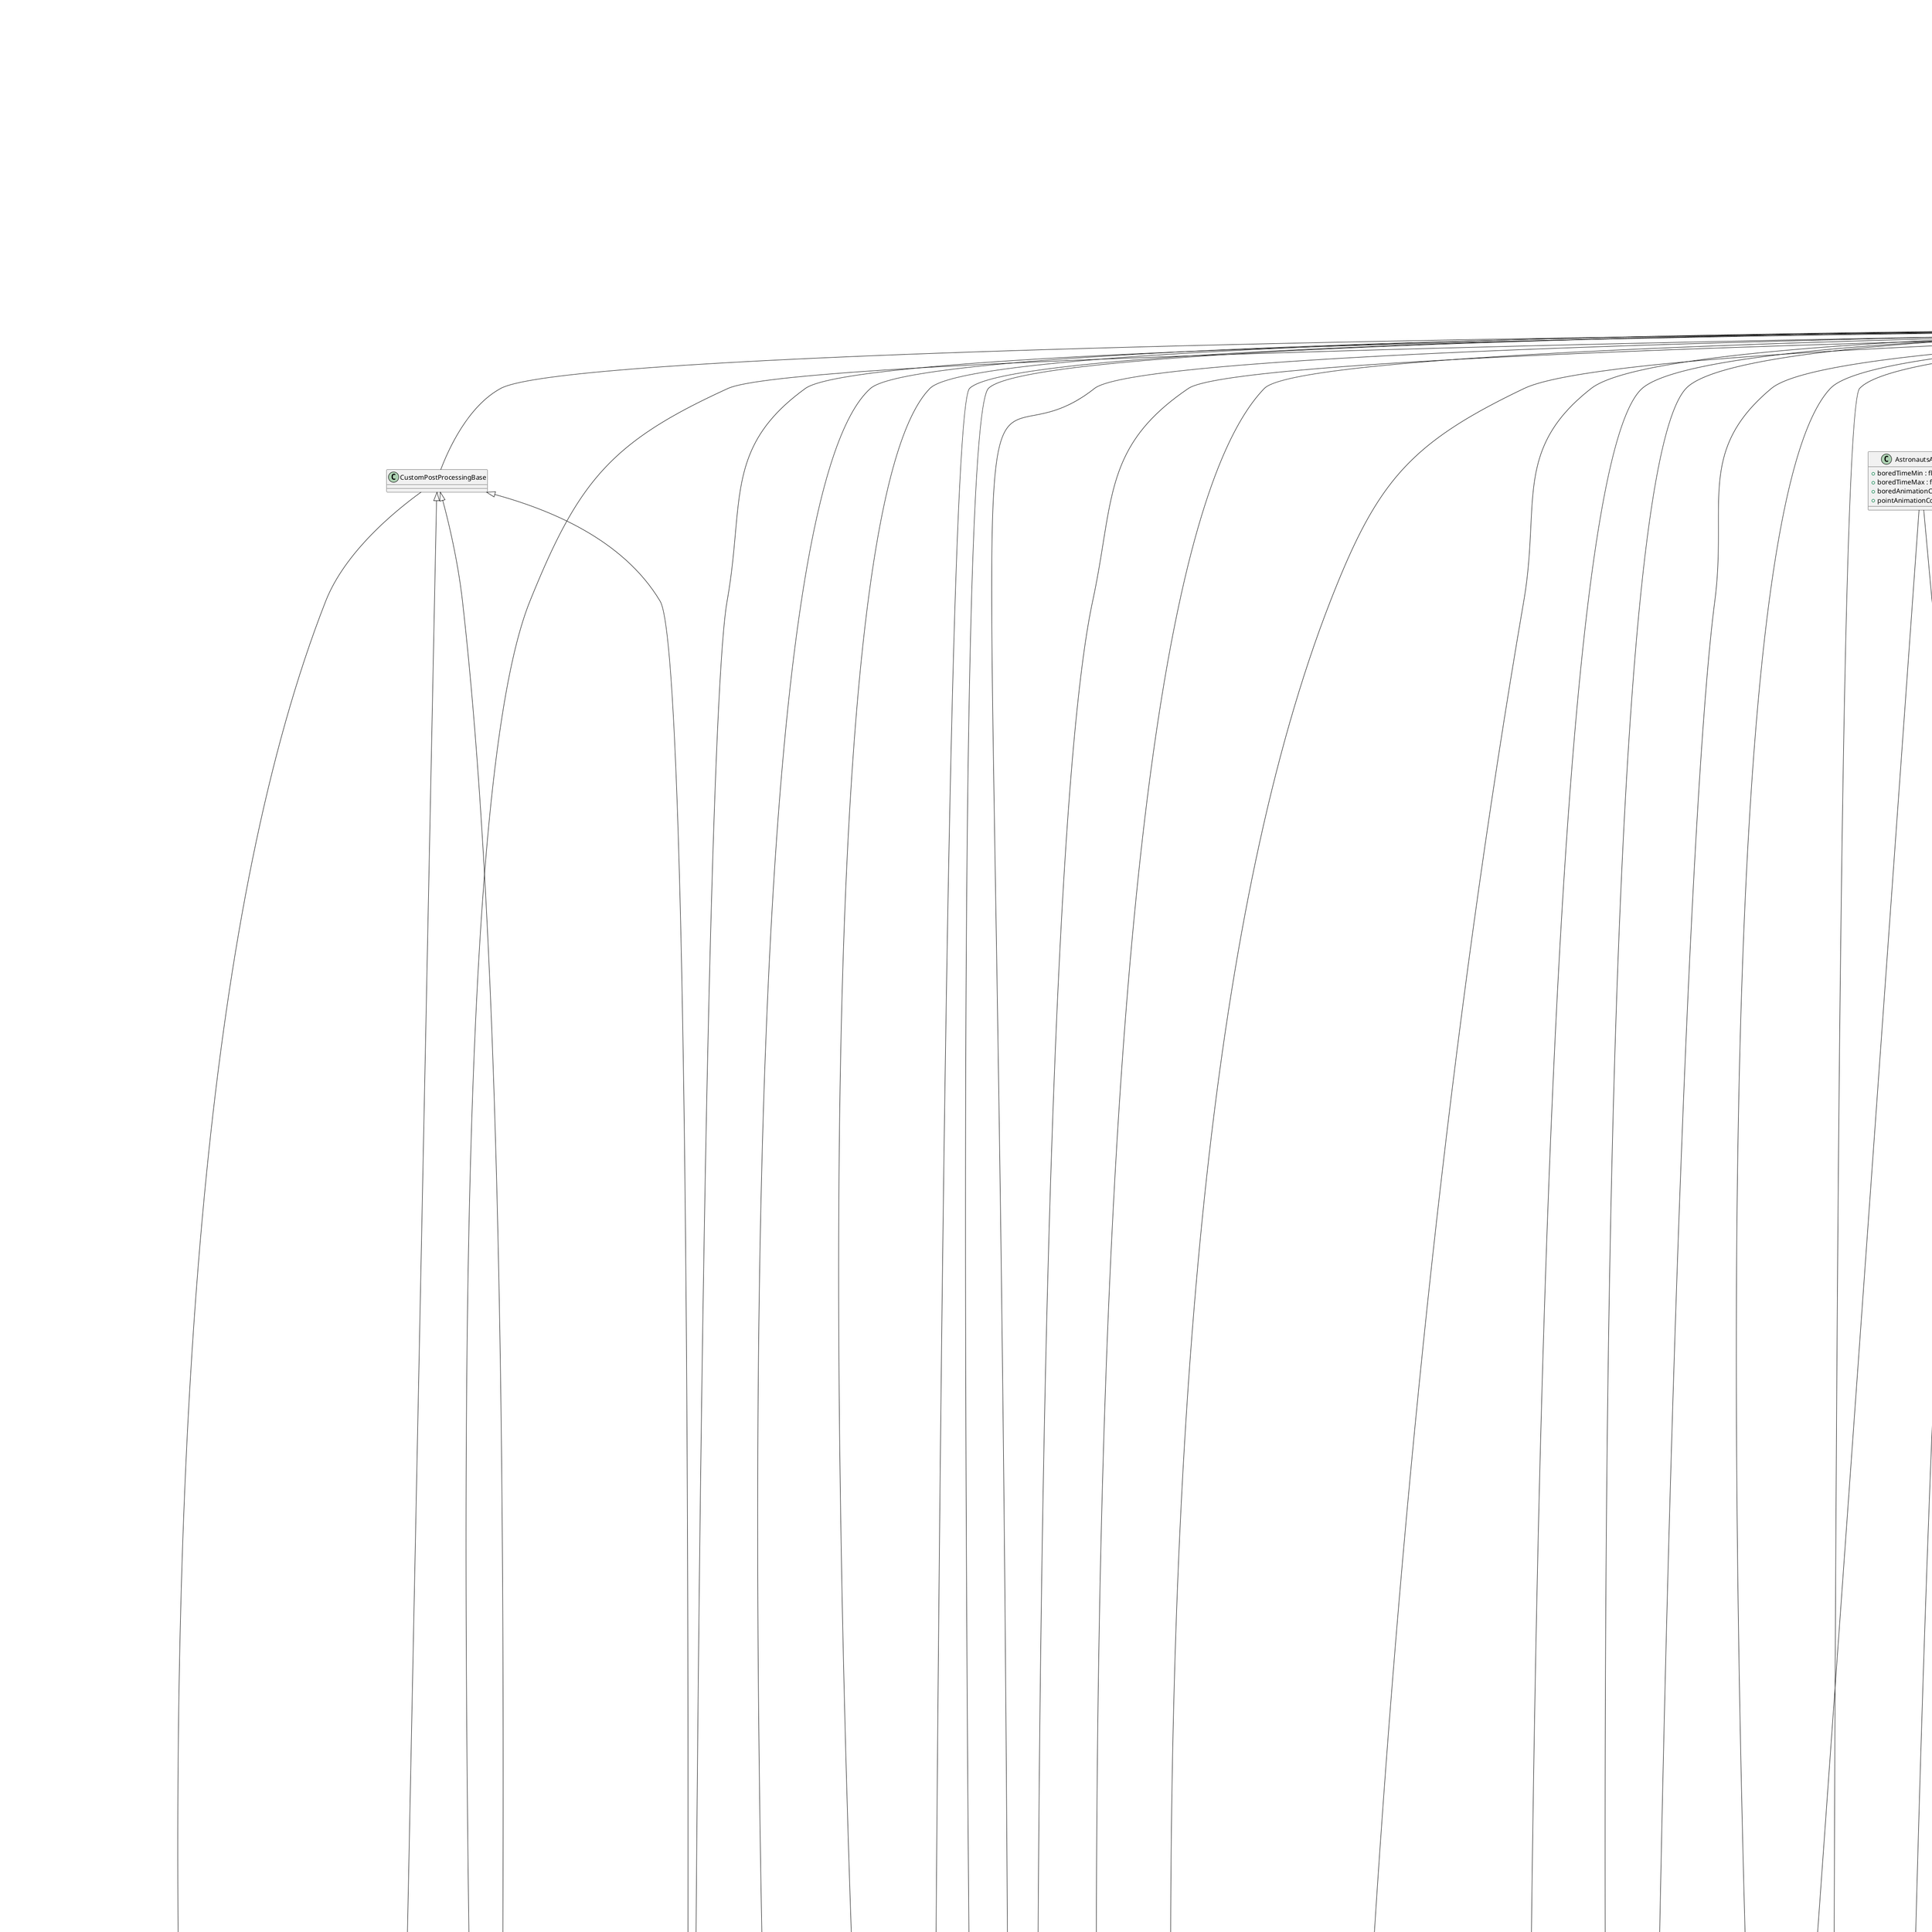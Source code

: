 @startuml
class BloomEffect {
    + intensity : float = 1
    + iterations : int = 4
    + threshold : float = 1
    + softThreshold : float = 0.5f
    + debug : bool
}
MonoBehaviour <|-- BloomEffect
BloomEffect --> "bloomShader" Shader
class DeferredFogEffect {
}
MonoBehaviour <|-- DeferredFogEffect
DeferredFogEffect --> "deferredFog" Shader
class DepthOfFieldEffect {
    + focusDistance : float = 10f
    + focusRange : float = 3f
    + bokehRadius : float = 4f
}
MonoBehaviour <|-- DepthOfFieldEffect
DepthOfFieldEffect --> "dofShader" Shader
class EmissiveOscillator {
}
MonoBehaviour <|-- EmissiveOscillator
class GPUInstancingTest {
    + instances : int = 5000
    + radius : float = 50f
}
MonoBehaviour <|-- GPUInstancingTest
GPUInstancingTest --> "prefab" Transform
class TangentSpaceVisualizer {
    + offset : float = 0.01f
    + scale : float = 0.1f
}
MonoBehaviour <|-- TangentSpaceVisualizer
enum AnimationType {
    Bored,
    Point,
}
class AstronautsAnimation {
    + boredTimeMin : float = 3
    + boredTimeMax : float = 6
    + boredAnimationCount : int = 5
    + pointAnimationCount : int = 3
}
MonoBehaviour <|-- AstronautsAnimation
AstronautsAnimation --> "astronautsAnimator" Animator
AstronautsAnimation --> "selectorUI" SelectorUI
class CameraController {
    + correctiveSpeed : float
    + mainSpeed : float
    + scaleSize : float
    + scaleMin : float = 20
    + scaleMax : float = 300
    + orthoZoomSpeed : float
    + focusOffset : float = 0.33f
    + IsFollowing : bool <<get>> <<set>> = false
    + GetMainCamera() : Camera
    + CameraDrag() : void
    + CameraRotator() : void
    + FocusOn(target:Transform) : void
    + ExitFocus() : void
    + Follow() : void
}
MonoBehaviour <|-- CameraController
CameraController --> "virtualCamera" CinemachineVirtualCamera
class CameraLayerMixer {
    + enableLayer0 : bool
    + enableLayer1 : bool
    + GetRenderResult() : RenderTexture
}
CustomPostProcessingBase <|-- CameraLayerMixer
CameraLayerMixer --> "cameraMixer" CameraMixer
CameraLayerMixer --> "layerCamera" LayerCamera
CameraLayerMixer --> "mixShader" Shader
CameraLayerMixer --> "_mixMaterial" Material
CameraLayerMixer --> "_renderResultRT" RenderTexture
CameraLayerMixer --> "MixMaterial" Material
class LayerCamera {
    + GetRenderResult() : RenderTexture
}
MonoBehaviour <|-- LayerCamera
IRenderTexOuter <|-- LayerCamera
LayerCamera --> "_renderResultRT" RenderTexture
class CameraMixer {
    + GetRenderResult() : RenderTexture
}
CustomPostProcessingBase <|-- CameraMixer
CameraMixer --> "renderTexOuter" OutlineCatcher
CameraMixer --> "renderTexture" RenderTexture
CameraMixer --> "mixShader" Shader
CameraMixer o-> "edgeColor" Color
CameraMixer --> "_mixMaterial" Material
CameraMixer --> "_renderResultRT" RenderTexture
CameraMixer --> "MixMaterial" Material
interface IRenderTexOuter {
    GetRenderResult() : RenderTexture
}
class CustomPostProcessingBase {
}
MonoBehaviour <|-- CustomPostProcessingBase
CustomPostProcessingBase --> "mainCamera" Camera
enum KernelSize {
    Small,
    Medium,
    Large,
    VeryLarge,
}
class KernelSizeParameter <<sealed>> {
}
class Dof <<sealed>> {
    + <<override>> IsEnabledAndSupported(context:PostProcessRenderContext) : bool
}
class DofRenderer <<sealed>> {
    + DofRenderer()
    + <<override>> GetCameraFlags() : DepthTextureMode
    + <<override>> Render(context:PostProcessRenderContext) : void
    + <<override>> Release() : void
}
class "ParameterOverride`1"<T> {
}
class "PostProcessEffectRenderer`1"<T> {
}
enum Pass {
    CoCCalculation,
    CoCTemporalFilter,
    DownsampleAndPrefilter,
    BokehSmallKernel,
    BokehMediumKernel,
    BokehLargeKernel,
    BokehVeryLargeKernel,
    PostFilter,
    Combine,
    DebugOverlay,
}
"ParameterOverride`1" "<KernelSize>" <|-- KernelSizeParameter
PostProcessEffectSettings <|-- Dof
Dof o-> "focusDistance" FloatParameter
Dof o-> "aperture" FloatParameter
Dof o-> "focalLength" FloatParameter
Dof o-> "kernelSize" KernelSizeParameter
"PostProcessEffectRenderer`1" "<Dof>" <|-- DofRenderer
DofRenderer +-- Pass
class OutlineCatcher {
    + edgeOnly : float = 1f
    + edgeSize : float = 0.5f
    + GetRenderResult() : RenderTexture
    + AddTarget(target:GameObject) : void
    + RemoveTarget(target:GameObject) : void
    + SetOutline() : void
}
CustomPostProcessingBase <|-- OutlineCatcher
IRenderTexOuter <|-- OutlineCatcher
OutlineCatcher --> "outlineCamera" Camera
OutlineCatcher --> "outlineShader" Shader
OutlineCatcher o-> "edgeColor" Color
OutlineCatcher o-> "backgroundColor" Color
OutlineCatcher --> "OutlineMaterial" Material
class AstralBodyAddUI {
    + isQuizEditMode : bool
    + WaitForLoad() : IEnumerator
    + Switch2Placement() : void
    + Switch2Normal() : void
}
class "List`1"<T> {
}
MonoBehaviour <|-- AstralBodyAddUI
AstralBodyAddUI --> "astralBodyPlacementUI" AstralBodyPlacementUI
AstralBodyAddUI --> "placePrefab" AstralBody
AstralBodyAddUI --> "orbits" GravityTracing
AstralBodyAddUI --> "setActiveList<GameObject>" "List`1"
AstralBodyAddUI --> "OrbitCore" Transform
class AstralBodyEditorUI {
    + isEnableEdit : bool = true
    + isEnableEditorPanel : bool = true
    + <<virtual>> OnAstralBodySet() : void
    + EditVelocity() : void
    + OpenConicSectionPanel() : void
    + CloseConicSectionPanel() : void
    + <<virtual>> SetVelocityInCircle() : void
    + ClosePanel() : void
    + MainToStyleSheet() : void
    + StyleSheetToMain() : void
}
class "List`1"<T> {
}
MonoBehaviour <|-- AstralBodyEditorUI
AstralBodyEditorUI --> "gravityTracing" GravityTracing
AstralBodyEditorUI --> "positionEditorUI" PositionEditorUI
AstralBodyEditorUI --> "velocityEditorUI" VelocityEditorUI
AstralBodyEditorUI --> "normalPanel" GameObject
AstralBodyEditorUI --> "forceUI" VectorUI
AstralBodyEditorUI --> "velocityUI" VectorUI
AstralBodyEditorUI --> "lengthUIList<LengthUI>" "List`1"
AstralBodyEditorUI --> "orbitPanelUI" OrbitPanelUI
AstralBodyEditorUI --> "editorPanel" GameObject
AstralBodyEditorUI --> "varLineUis<VarLineUI>" "List`1"
AstralBodyEditorUI --> "mainPanel" GameObject
AstralBodyEditorUI --> "styleSheetPanel" StarStyleSettingUI
AstralBodyEditorUI --> "astralBody" AstralBody
class AstralBodyPlacementUI {
    + SetPlacing() : void
}
MonoBehaviour <|-- AstralBodyPlacementUI
AstralBodyPlacementUI --> "root" AstralBodyAddUI
AstralBodyPlacementUI --> "Target" Vector3
class GlobalTimerUI {
}
MonoBehaviour <|-- GlobalTimerUI
GlobalTimerUI --> "timerText" Text
class LabModeUI {
    + ToLab() : void
    + ToMoon(difficulty:int) : void
    + ToMain() : void
    + ShowDifficultyPanel() : void
    + CloseDifficultyPanel() : void
}
MonoBehaviour <|-- LabModeUI
LabModeUI --> "difficultyPanel" GameObject
class LengthUI {
    + ShowLength() : void
}
MonoBehaviour <|-- LengthUI
LengthUI --> "lengthSpline" SplineComputer
LengthUI --> "lengthCalculator" LengthCalculator
LengthUI --> "lengthText" Text
LengthUI --> "astralBody" AstralBody
LengthUI --> "targetAstralBody" AstralBody
class MainUI {
    + LoadLabScene() : void
    + LoadTestMode() : void
    + Quit() : void
    + OpenSettingPanel() : void
}
MonoBehaviour <|-- MainUI
MainUI --> "settingPanel" GameObject
class MeshEditor {
    + ChangeMesh() : void
}
MonoBehaviour <|-- MeshEditor
MeshEditor --> "inputField" InputField
MeshEditor --> "astralBodyEditorUI" AstralBodyEditorUI
class MultiTutorialManagerUI {
}
class "List`1"<T> {
}
TutorialManagerUI <|-- MultiTutorialManagerUI
MultiTutorialManagerUI o-> "difficulties<Difficulty>" "List`1"
class OrbitGraphUI {
    + conHeight : float
    + Init() : void
}
class GraphOrbit {
    + <<readonly>> a : float
    + <<readonly>> b : float
    + <<readonly>> c : float
    + <<readonly>> e : float
    + GraphOrbit(conicSection:ConicSection, height:float)
    + GetR(ag:float) : float
    + GetPolarPos(ag:float) : Vector2
}
MonoBehaviour <|-- OrbitGraphUI
OrbitGraphUI --> "astralBody" AstralBody
OrbitGraphUI --> "angularVelocity" Text
OrbitGraphUI --> "distance" Text
OrbitGraphUI --> "area" Text
OrbitGraphUI --> "ellipseImage" Image
OrbitGraphUI --> "oriImage" Image
OrbitGraphUI --> "targetImage" Image
OrbitGraphUI --> "leftFociImage" Image
OrbitGraphUI --> "rightFociImage" Image
OrbitGraphUI --> "fillMask" RectTransform
OrbitGraphUI --> "fillImage" Image
OrbitGraphUI --> "orbit" ConicSection
OrbitGraphUI --> "angularMomentum" Vector3
OrbitGraphUI +-- GraphOrbit
class OrbitPanelUI {
    + isConicSection : bool
    + Init() : void
}
MonoBehaviour <|-- OrbitPanelUI
OrbitPanelUI --> "contentPanel" GameObject
OrbitPanelUI --> "nullPanel" GameObject
OrbitPanelUI --> "_astralBody" AstralBody
OrbitPanelUI --> "majorAxis" Text
OrbitPanelUI --> "minorAxis" Text
OrbitPanelUI --> "geoCenter" Text
OrbitPanelUI --> "eccentricity" Text
OrbitPanelUI --> "focalLength" Text
OrbitPanelUI --> "period" Text
OrbitPanelUI --> "angle" Text
OrbitPanelUI --> "k" Text
OrbitPanelUI --> "orbitGraphUI" OrbitGraphUI
OrbitPanelUI --> "orbit" ConicSection
OrbitPanelUI --> "astralBody" AstralBody
class PhysicSceneUI {
    + BackToMain() : void
}
MonoBehaviour <|-- PhysicSceneUI
class PositionEditorUI {
    + moveSpeed : float
    + isQuizEditor : bool
    + OnBeginDrag() : void
    + MoveAxis(isXAxis:bool) : void
    + MoveCenter() : void
    + OnEndDrag() : void
}
MonoBehaviour <|-- PositionEditorUI
PositionEditorUI --> "xAxis" Button
PositionEditorUI --> "zAxis" Button
PositionEditorUI --> "editingTarget" AstralBody
class SatelliteControllerUI {
    + ChangeSpeed() : void
    + Pause() : void
    + Continue() : void
}
MonoBehaviour <|-- SatelliteControllerUI
SatelliteControllerUI --> "satelliteController" SatelliteController
SatelliteControllerUI --> "slider" Slider
SatelliteControllerUI --> "speedText" Text
SatelliteControllerUI --> "orbit" GravityTracing
class SelectorUI {
    + _isLocked : bool
    + isLocked : bool <<get>> <<set>>
    + Update() : void
    + FocusOn() : void
    + CancelFocus() : void
}
MonoBehaviour <|-- SelectorUI
SelectorUI --> "outlineCatcher" OutlineCatcher
SelectorUI --> "astralBodyEditorUI" AstralBodyEditorUI
SelectorUI --> "selectedGameObject" GameObject
class SettingUI {
    + ChangeAudioVolume() : void
    + ClosePanel() : void
}
MonoBehaviour <|-- SettingUI
SettingUI --> "audioSlider" Slider
SettingUI --> "bgmSource" AudioSource
class StarStyleSettingUI {
    + ChangeStyle(index:int) : void
}
MonoBehaviour <|-- StarStyleSettingUI
StarStyleSettingUI --> "astralBody" AstralBody
class TestModeUI {
    + Back() : void
    + ToEditMode() : void
}
MonoBehaviour <|-- TestModeUI
class TutorialClipUI {
    + content : string
}
MonoBehaviour <|-- TutorialClipUI
TutorialClipUI --> "text" Text
class TutorialManagerUI {
    + Update() : void
}
class "List`1"<T> {
}
MonoBehaviour <|-- TutorialManagerUI
TutorialManagerUI o-> "tutorialUiList<TutorialUI>" "List`1"
class TutorialUI {
    + tutorialName : string
    + curStep : int <<get>> <<set>>
    + StartTutorial() : void
    + GetTutorialCLipsList() : void
    + GenerateTutorialName() : void
    + NextStep() : void
    + FormerStep() : void
    + Quit() : void
}
class "List`1"<T> {
}
MonoBehaviour <|-- TutorialUI
TutorialUI --> "awakePanel" GameObject
TutorialUI --> "tutorialClips<GameObject>" "List`1"
TutorialUI --> "tutorialManagerUI" TutorialManagerUI
class UIManager {
}
MonoBehaviour <|-- UIManager
enum vectorType {
    Force,
    Velocity,
}
class VectorUI {
    + header : string
    + unit : string
    + showSize : float = .5f
    + Init() : void
}
MonoBehaviour <|-- VectorUI
VectorUI --> "vectorArrow" LineRenderer
VectorUI --> "astralBody" AstralBody
VectorUI --> "vectorText" Text
VectorUI --> "thisType" vectorType
class VelocityEditorUI {
    + showSize : float = .1f
    + OnDisable() : void
}
MonoBehaviour <|-- VelocityEditorUI
VelocityEditorUI --> "velocityLine" LineRenderer
VelocityEditorUI --> "editingTarget" AstralBody
VelocityEditorUI --> "speedUI" Text
VelocityEditorUI --> "velocityUI" VectorUI
class MyLightingShaderGUI {
    + <<override>> OnGUI(editor:MaterialEditor, properties:MaterialProperty[]) : void
}
enum SmoothnessSource {
    Uniform,
    Albedo,
    Metallic,
}
enum RenderingMode {
    Opaque,
    Cutout,
    Fade,
    Transparent,
}
enum TessellationMode {
    Uniform,
    Edge,
}
class RenderingSettings <<struct>> {
    + renderType : string
    + zWrite : bool
}
ShaderGUI <|-- MyLightingShaderGUI
MyLightingShaderGUI +-- SmoothnessSource
MyLightingShaderGUI +-- RenderingMode
MyLightingShaderGUI +-- TessellationMode
MyLightingShaderGUI +-- RenderingSettings
RenderingSettings --> "queue" RenderQueue
RenderingSettings --> "srcBlend" BlendMode
RenderingSettings --> "dstBlend" BlendMode
enum PropertyUnit {
    M,
    Kg,
    S,
}
class GameManager {
    + isQuizEditMode : bool
    + globalDistanceScaler : int
    + globalMassScaler : int <<get>>
    + GetMainCameraController() : CameraController
    + GetMeshAndMaterialsFromList(index:int, materials:List<Material>) : Mesh
    + SetAudioVolume() : void
    + CalculateMassScales() : void
    + CalculateMassScales(realMass:double) : void
    + CalculateDistanceScale() : void
    + GetK(propertyUnit:PropertyUnit, mass:double) : int
    + GetK(propertyUnit:PropertyUnit) : int
}
class "List`1"<T> {
}
MonoBehaviour <|-- GameManager
GameManager --> "quizBase" QuizBase
GameManager --> "mainCamera" Camera
GameManager --> "globalTimer" GlobalTimer
GameManager --> "meshList<GameObject>" "List`1"
GameManager --> "orbit" GravityTracing
GameManager --> "satelliteChallengeManger" SatelliteChallengeManger
GameManager --> "bgmSource" AudioSource
GameManager --> "GetGameManager" GameManager
class GlobalTimer {
    + countDownTime : float
    + isPausing : bool <<get>> <<set>> = false
    + isCountDownEnd : bool <<get>> <<set>>
    + isCountingDown : bool <<get>> <<set>>
    + timer : float <<get>> <<set>>
    + Reset() : void
    + StartCounting() : void
}
MonoBehaviour <|-- GlobalTimer
GlobalTimer o-> "startCountDownEvent" UnityEvent
GlobalTimer o-> "countingDownEvent" UnityEvent
GlobalTimer o-> "countingDownEndEvent" UnityEvent
enum Difficulty {
    Easy,
    Normal,
    Difficult,
    Real,
}
class GlobalTransfer {
    + quizName : string
    + audioVolume : float <<get>> <<set>>
}
MonoBehaviour <|-- GlobalTransfer
GlobalTransfer --> "difficulty" Difficulty
GlobalTransfer --> "getGlobalTransfer" GlobalTransfer
class Init {
}
MonoBehaviour <|-- Init
class CustomMatrix <<static>> {
    + {static} SolveZeroEquations(matrixA:Matrix<float>) : Vector<float>
}
class ConicSection {
    + a : float
    + angle : float
    + b : float
    + c : float
    + d : float
    + e : float
    + eccentricity : float
    + f : float
    + focalLength : float
    + isEllipse : bool
    + semiMajorAxis : float
    + semiMinorAxis : float
    + ConicSection(a:float, b:float, c:float, d:float, e:float, f:float)
    + ConicSection(a:float, b:float, c:float, theta:float, geoCenter:Vector2)
    + GetY(x:float) : float[]
    + GetX(y:float) : float[]
    + GetPolarPos(ag:float) : Vector2
    + GetT(m:float) : float
    + <<override>> ToString() : string
}
class CustomSolver <<static>> {
    + {static} SolveConicSection(point0:Vector2, point1:Vector2, point2:Vector2, point3:Vector2, point4:Vector2, point5:Vector2) : ConicSection
    + {static} FitConicSection(points:List<Vector2>) : ConicSection
    + {static} GetCircleOrbitVelocity(targetPos:Vector3, centerPos:Vector3, centerMass:float) : Vector3
    + {static} CalculateOrbit(targetPos:Vector2, oriPos:Vector2, targetVelocity:Vector2, targetMass:float, oriMass:float) : ConicSection
}
class MathPlus <<static>> {
    + {static} GetExponent(d:float) : int
    + {static} GetExponent(d:double) : int
    + {static} GetMantissa(d:float) : float
    + {static} GetMantissa(d:double) : float
}
ConicSection --> "geoCenter" Vector2
class QuizAstralBody {
    + isMassPublic : bool
    + isVelocityPublic : bool
    + isAngularVelocityPublic : bool
    + isGravityPublic : bool
    + isSizePublic : bool
    + globalAngularVelocity : float
    + _period : float
    + isPeriodPublic : bool
    + _radius : float
    + isRadiusPublic : bool
    + _anglePerT : float
    + isAnglePerTPublic : bool
    + _distancePerT : float
    + isDistancePerTPublic : bool
    + _t : float
    + isTPublic : bool
    + period : float <<get>> <<set>>
    + radius : float <<get>> <<set>>
    + anglePerT : float <<get>> <<set>>
    + distancePerT : float <<get>> <<set>>
    + t : float <<get>> <<set>>
    + oriRadius : float <<get>> <<set>>
    + UpdateQuizAstralBody() : void
    + UpdateHighCost() : void
    + UpdateLowCost() : void
    + UpdateQuizAstralBodyPer() : void
    + GetQuizConditionString() : string
    + CheckPublicity() : bool
}
AstralBody <|-- QuizAstralBody
class QuizBase {
    + isLoadByPrefab : bool
    + loadTarget : string
    + answer : float
    + isLoadDone : bool <<get>>
    + <<virtual>> Start() : void
    + LoadQuiz(fileName:string) : void
}
MonoBehaviour <|-- QuizBase
QuizBase --> "astralBodyPrefab" QuizAstralBody
QuizBase --> "quizRoot" Transform
QuizBase --> "orbitBase" GravityTracing
QuizBase --> "quizType" QuizType
QuizBase o-> "loadDoneEvent" UnityEvent
QuizBase --> "target" QuizAstralBody
class AstralBodyDict {
    + AstralBodyDict(transform:Transform, astralBody:QuizAstralBody, isTarget:bool)
    + isTarget : bool <<get>> <<set>>
}
class AstralBodyStructDict <<struct>> {
    + mass : double
    + isMassPublic : bool
    + density : double
    + originalSize : float
    + affectRadius : float
    + isVelocityPublic : bool
    + isAngularVelocityPublic : bool
    + period : float
    + isPeriodPublic : bool
    + radius : float
    + isRadiusPublic : bool
    + meshNum : int
    + isGravityPublic : bool
    + isSizePublic : bool
    + t : float
    + isTPublic : bool
    + enableAffect : bool
    + enableTracing : bool
    + isTarget : bool
    + isCore : bool
    + AstralBodyStructDict(transform:Transform, astralBody:AstralBody, isTarget:bool, isCore:bool)
}
enum QuizType {
    Mass,
    Density,
    Gravity,
    Radius,
}
class QuizData {
    + quizName : string
}
class QuizSaverException {
    + QuizSaverException()
    + QuizSaverException(message:string)
    + QuizSaverException(message:string, inner:Exception)
}
class "List`1"<T> {
}
AstralBodyDict --> "transform" Transform
AstralBodyDict --> "astralBody" QuizAstralBody
AstralBodyStructDict --> "position" Vector3
AstralBodyStructDict --> "oriVelocity" Vector3
QuizData --> "astralBodies<AstralBodyDict>" "List`1"
Exception <|-- QuizSaverException
class QuizEditor {
    + SaveQuiz(quizName:string) : void
    + AddAstralBody(astralBody:QuizAstralBody, isTarget:bool) : void
    + SetTarget(target:QuizAstralBody) : void
    + SetType(t:QuizType) : void
}
QuizBase <|-- QuizEditor
QuizEditor --> "saver" QuizSaver
class QuizBaseStruct <<struct>> {
    + quizName : string
}
class QuizSaver {
    + {static} xmlPath : string <<get>>
    + ConvertAstralBody2XmlElement(astralBodyDict:AstralBodyDict) : XmlElement
    + ConvertOrbit2Xml(astOrbit:List<AstralBodyDict>, quizType:QuizType) : XmlDocument
    + SaveXml(doc:XmlDocument, fileName:string) : void
    + {static} LoadXml(fileName:string) : XmlDocument
    + {static} ConvertXml2QuizBase(xmlDoc:XmlDocument, fileName:string) : QuizBaseStruct
    + {static} GetQuizFiles(fileNames:List<string>) : List<XmlDocument>
    + {static} DeleteQuizFiles(quizName:string) : void
}
class "List`1"<T> {
}
QuizBaseStruct --> "astralBodyStructList<AstralBodyStructDict>" "List`1"
QuizBaseStruct --> "quizType" QuizType
MonoBehaviour <|-- QuizSaver
QuizSaver --> "quizType" QuizType
QuizSaver --> "cloner" GameObject
enum Reason {
    Right,
    NonCircleOrbit,
    Crash,
    Overtime,
}
class QuizSolver {
    + waitTime : float
    + radiusOffset : float = .2f
    + isRight : bool <<get>> <<set>> = true
    + TmpAnswer : float <<get>> <<set>>
    + isAnswered : bool <<get>> <<set>> = false
    + <<override>> Start() : void
    + GetQuizSentence() : string
}
QuizBase <|-- QuizSolver
QuizSolver --> "quizUI" QuizUI
QuizSolver --> "resultEvent" UnityEvent
QuizSolver --> "answerEvent" UnityEvent
QuizSolver --> "reason" Reason
class Transformer {
}
MonoBehaviour <|-- Transformer
Transformer --> "GetTransformer" Transformer
class Satellite {
    + GetMass() : float
    + GetTransform() : Transform
    + GetVelocity() : Vector3
}
class "List`1"<T> {
}
MonoBehaviour <|-- Satellite
Satellite o-> "satelliteParts<SatellitePart>" "List`1"
Satellite --> "satelliteCore" SatelliteCore
enum SatelliteResultType {
    Success,
    Crash,
    NotOrbit,
    NonResult,
}
class SatelliteChallengeManger {
    + angleThreshold : float
    + checkTime : float = 5f
    + isSuccess : bool <<get>> <<set>> = true
    + isCheckEnd : bool <<get>> <<set>>
    + CallCheck() : void
}
MonoBehaviour <|-- SatelliteChallengeManger
SatelliteChallengeManger --> "satellite" Satellite
SatelliteChallengeManger --> "target" AstralBody
SatelliteChallengeManger --> "satelliteResultType" SatelliteResultType
class SatelliteController {
    + speed : float
    + angularSpeed : float
    + SetCurDirVelocity(newSpeed:float) : void
    + SeparateControl() : void
}
MonoBehaviour <|-- SatelliteController
SatelliteController --> "satellite" Satellite
class SatelliteCore {
    + <<override>> GetMass() : float
}
SatelliteEngine <|-- SatelliteCore
SatelliteCore --> "satellite" Satellite
class SatelliteEngine {
    + engineStage : int
    + SetCurDirVelocity(speed:float) : void
}
SatellitePart <|-- SatelliteEngine
class SatelliteParachute {
}
SatellitePart <|-- SatelliteParachute
enum SatelliteType {
    Core,
    Engine,
    Parachute,
}
class SatellitePart {
    + satelliteName : string
    + Push(dir:Vector3) : void
    + Rotate(dir:Vector3) : void
    + GenerateJoint() : void
    + GetPartName() : void
    + Separate(partName:string) : void
    + Separate(separateAll:bool) : void
}
class "List`1"<T> {
}
AstralBody <|-- SatellitePart
SatellitePart o-> "connectedPartList<SatellitePart>" "List`1"
SatellitePart --> "PartType" SatelliteType
class AstralBody {
    + enableAffect : bool = true
    + affectRadius : float
    + enableTracing : bool
    + Mass : float <<get>>
    + gravity : float <<get>>
    + meshNum : int <<get>> <<set>>
    + size : float <<get>> <<set>>
    + realMass : double <<get>> <<set>>
    + density : double <<get>>
    + <<virtual>> OnCollisionEnter(other:Collision) : void
    + GetTransform() : Transform
    + GetPosition() : Vector3
    + GetGameObject() : GameObject
    + GetEnableTracing() : bool
    + <<virtual>> GetMass() : float
    + GetRigidbody() : Rigidbody
    + GetVelocity() : Vector3
    + GetAffectedPlanets() : List<AstralBody>
    + GetAstralBody() : AstralBody
    + ChangeVelocity(velocity:Vector3) : void
    + ChangeVelocity(realSpeed:double) : void
    + GetGravityVector3(rigidbody:Rigidbody) : Vector3
    + CalculateForce() : Vector3
    + SetCircleVelocity() : void
    + SetCircleVelocityMenu() : void
}
class "List`1"<T> {
}
class "UnityEvent`1"<T> {
}
MonoBehaviour <|-- AstralBody
ITraceable <|-- AstralBody
AstralBody --> "triggerCollider" SphereCollider
AstralBody --> "defaultCollider" SphereCollider
AstralBody --> "oriVelocity" Vector3
AstralBody --> "angularVelocity" Vector3
AstralBody o-> "affectedPlanets<AstralBody>" "List`1"
AstralBody o-> "banAffectedPlanets<AstralBody>" "List`1"
AstralBody --> "velocityChangedEvent<Vector3>" "UnityEvent`1"
AstralBody --> "astralBodyRigidbody" Rigidbody
AstralBody --> "Force" Vector3
interface ITraceable {
    GetTransform() : Transform
    GetPosition() : Vector3
    GetGameObject() : GameObject
    GetEnableTracing() : bool
    GetMass() : float
    GetRigidbody() : Rigidbody
    GetVelocity() : Vector3
    GetAffectedPlanets() : List<AstralBody>
    GetAstralBody() : AstralBody
}
enum ActionType {
    Finished,
}
class GravityTracing {
    + sample : int = 20
    + timeScale : float = 100
    + isFreezing : bool <<get>>
    + Awake() : void
    + AddTracingTarget(traceable:ITraceable) : void
    + Freeze(isFreezing:bool) : void
    + GetAstralBodyList() : List<AstralBody>
    + RemoveAstralBody(astralBody:AstralBody) : void
    + DrawOrbits() : void
    + GetConicSection(astralBody:ITraceable) : ConicSection
    + DrawMathOrbit(conicSection:ConicSection, sam:int) : void
}
MonoBehaviour <|-- GravityTracing
GravityTracing --> "splineComputer" SplineComputer
class PhysicBase <<static>> {
    + {static} G : float = 6.67f
    + {static} GetG() : float
    + {static} GetRealG() : double
}
interface IOrbitCalculator {
    CalculateOrbit(t:int, totalNumber:int) : Vector3
    DrawOrbit(lineRenderer:LineRenderer, totalNumber:int) : void
    GenerateOrbit() : void
}
class "List`1"<T> {
}
IOrbitCalculator --> "OrbitPoints<Vector3>" "List`1"
class StringPlus <<static>> {
    + {static} ToSuperscript(str:string) : string
    + {static} ToSuperscript(d:double, fCount:int) : string
}
class MSCDLL {
    + {static} <<extern>> MSPLogin(usr:string, pwd:string, parameters:string) : int
    + {static} <<extern>> MSPLogout() : int
    + {static} <<extern>> QISRSessionBegin(grammarList:string, _params:string, errorCode:int) : IntPtr
    + {static} <<extern>> QISRAudioWrite(sessionID:IntPtr, waveData:byte[], waveLen:uint, audioStatus:AudioStatus, epStatus:EpStatus, recogStatus:RecogStatus) : int
    + {static} <<extern>> QISRGetResult(sessionID:IntPtr, rsltStatus:RecogStatus, waitTime:int, errorCode:int) : IntPtr
    + {static} <<extern>> QISRSessionEnd(sessionID:IntPtr, hints:string) : int
    + {static} <<extern>> QISRBuildGrammar(grammarType:IntPtr, grammarContent:string, grammarLength:uint, _params:string, callback:GrammarCallBack, userData:IntPtr) : int
    + {static} <<extern>> QISRUploadData(sessionID:string, dataName:string, userData:byte[], lenght:uint, paramValue:string, errorCode:int) : IntPtr
    + {static} <<extern>> QIVWSessionBegin(grammarList:string, _params:string, errorCode:int) : IntPtr
    + {static} <<extern>> QIVWAudioWrite(sessionID:string, waveData:byte[], waveLen:uint, audioStatus:AudioStatus) : int
    + {static} <<extern>> QIVWGetResInfo(resPath:string, resInfo:string, infoLen:uint, _params:string) : int
    + {static} <<extern>> QIVWRegisterNotify(sessionID:string, msgProcCb:ivw_ntf_handler, userData:IntPtr) : int
    + {static} <<extern>> QIVWSessionEnd(sessionID:string, hints:string) : int
    + {static} <<extern>> QTTSSessionBegin(_params:string, errorCode:int) : IntPtr
    + {static} <<extern>> QTTSTextPut(sessionID:IntPtr, textString:string, textLen:uint, _params:string) : int
    + {static} <<extern>> QTTSAudioGet(sessionID:IntPtr, audioLen:uint, synthStatus:SynthStatus, errorCode:int) : IntPtr
    + {static} <<extern>> QTTSAudioInfo(sessionID:IntPtr) : IntPtr
    + {static} <<extern>> QTTSSessionEnd(sessionID:IntPtr, hints:string) : int
}
enum Errors {
    MSP_SUCCESS= 0,
    MSP_ERROR_FAIL= -1,
    MSP_ERROR_EXCEPTION= -2,
    MSP_ERROR_GENERAL= 10100,
    MSP_ERROR_OUT_OF_MEMORY= 10101,
    MSP_ERROR_FILE_NOT_FOUND= 10102,
    MSP_ERROR_NOT_SUPPORT= 10103,
    MSP_ERROR_NOT_IMPLEMENT= 10104,
    MSP_ERROR_ACCESS= 10105,
    MSP_ERROR_INVALID_PARA= 10106,
    MSP_ERROR_INVALID_PARA_VALUE= 10107,
    MSP_ERROR_INVALID_HANDLE= 10108,
    MSP_ERROR_INVALID_DATA= 10109,
    MSP_ERROR_NO_LICENSE= 10110,
    MSP_ERROR_NOT_INIT= 10111,
    MSP_ERROR_NULL_HANDLE= 10112,
    MSP_ERROR_OVERFLOW= 10113,
    MSP_ERROR_TIME_OUT= 10114,
    MSP_ERROR_OPEN_FILE= 10115,
    MSP_ERROR_NOT_FOUND= 10116,
    MSP_ERROR_NO_ENOUGH_BUFFER= 10117,
    MSP_ERROR_NO_DATA= 10118,
    MSP_ERROR_NO_MORE_DATA= 10119,
    MSP_ERROR_NO_RESPONSE_DATA= 10120,
    MSP_ERROR_ALREADY_EXIST= 10121,
    MSP_ERROR_LOAD_MODULE= 10122,
    MSP_ERROR_BUSY= 10123,
    MSP_ERROR_INVALID_CONFIG= 10124,
    MSP_ERROR_VERSION_CHECK= 10125,
    MSP_ERROR_CANCELED= 10126,
    MSP_ERROR_INVALID_MEDIA_TYPE= 10127,
    MSP_ERROR_CONFIG_INITIALIZE= 10128,
    MSP_ERROR_CREATE_HANDLE= 10129,
    MSP_ERROR_CODING_LIB_NOT_LOAD= 10130,
    MSP_ERROR_USER_CANCELLED= 10131,
    MSP_ERROR_INVALID_OPERATION= 10132,
    MSP_ERROR_MESSAGE_NOT_COMPLETE= 10133,
    MSP_ERROR_NO_EID= 10134,
    MSP_ERROE_OVER_REQ= 10135,
    MSP_ERROR_USER_ACTIVE_ABORT= 10136,
    MSP_ERROR_BUSY_GRMBUILDING= 10137,
    MSP_ERROR_BUSY_LEXUPDATING= 10138,
    MSP_ERROR_SESSION_RESET= 10139,
    MSP_ERROR_BOS_TIMEOUT= 10140,
    MSP_ERROR_STREAM_FILTER= 10141,
    MSP_ERROR_STREAM_CLEAR= 10142,
    MSP_ERROR_NET_GENERAL= 10200,
    MSP_ERROR_NET_OPENSOCK= 10201,
    MSP_ERROR_NET_CONNECTSOCK= 10202,
    MSP_ERROR_NET_ACCEPTSOCK= 10203,
    MSP_ERROR_NET_SENDSOCK= 10204,
    MSP_ERROR_NET_RECVSOCK= 10205,
    MSP_ERROR_NET_INVALIDSOCK= 10206,
    MSP_ERROR_NET_BADADDRESS= 10207,
    MSP_ERROR_NET_BINDSEQUENCE= 10208,
    MSP_ERROR_NET_NOTOPENSOCK= 10209,
    MSP_ERROR_NET_NOTBIND= 10210,
    MSP_ERROR_NET_NOTLISTEN= 10211,
    MSP_ERROR_NET_CONNECTCLOSE= 10212,
    MSP_ERROR_NET_NOTDGRAMSOCK= 10213,
    MSP_ERROR_NET_DNS= 10214,
    MSP_ERROR_NET_INIT= 10215,
    MSP_ERROR_NFL_INNER_ERROR= 10216,
    MSP_ERROR_MSS_TIME_OUT= 10217,
    MSP_ERROT_CLIENT_TIME_OUT= 10218,
    MSP_ERROR_CLIENT_CLOSE= 10219,
    MSP_ERROR_CLIENT_AREA_CHANGE= 10220,
    MSP_ERROR_NET_SSL_HANDSHAKE= 10221,
    MSP_ERROR_NET_INVALID_ROOT_CERT= 10222,
    MSP_ERROR_NET_INVALID_CLIENT_CERT= 10223,
    MSP_ERROR_NET_INVALID_SERVER_CERT= 10224,
    MSP_ERROR_NET_INVALID_KEY= 10225,
    MSP_ERROR_NET_CERT_VERIFY_FAILED= 10226,
    MSP_ERROR_NET_WOULDBLOCK= 10227,
    MSP_ERROR_NET_NOTBLOCK= 10228,
    MSP_ERROR_MSG_GENERAL= 10300,
    MSP_ERROR_MSG_PARSE_ERROR= 10301,
    MSP_ERROR_MSG_BUILD_ERROR= 10302,
    MSP_ERROR_MSG_PARAM_ERROR= 10303,
    MSP_ERROR_MSG_CONTENT_EMPTY= 10304,
    MSP_ERROR_MSG_INVALID_CONTENT_TYPE= 10305,
    MSP_ERROR_MSG_INVALID_CONTENT_LENGTH= 10306,
    MSP_ERROR_MSG_INVALID_CONTENT_ENCODE= 10307,
    MSP_ERROR_MSG_INVALID_KEY= 10308,
    MSP_ERROR_MSG_KEY_EMPTY= 10309,
    MSP_ERROR_MSG_SESSION_ID_EMPTY= 10310,
    MSP_ERROR_MSG_LOGIN_ID_EMPTY= 10311,
    MSP_ERROR_MSG_SYNC_ID_EMPTY= 10312,
    MSP_ERROR_MSG_APP_ID_EMPTY= 10313,
    MSP_ERROR_MSG_EXTERN_ID_EMPTY= 10314,
    MSP_ERROR_MSG_INVALID_CMD= 10315,
    MSP_ERROR_MSG_INVALID_SUBJECT= 10316,
    MSP_ERROR_MSG_INVALID_VERSION= 10317,
    MSP_ERROR_MSG_NO_CMD= 10318,
    MSP_ERROR_MSG_NO_SUBJECT= 10319,
    MSP_ERROR_MSG_NO_VERSION= 10320,
    MSP_ERROR_MSG_MSSP_EMPTY= 10321,
    MSP_ERROR_MSG_NEW_RESPONSE= 10322,
    MSP_ERROR_MSG_NEW_CONTENT= 10323,
    MSP_ERROR_MSG_INVALID_SESSION_ID= 10324,
    MSP_ERROR_MSG_INVALID_CONTENT= 10325,
    MSP_ERROR_DB_GENERAL= 10400,
    MSP_ERROR_DB_EXCEPTION= 10401,
    MSP_ERROR_DB_NO_RESULT= 10402,
    MSP_ERROR_DB_INVALID_USER= 10403,
    MSP_ERROR_DB_INVALID_PWD= 10404,
    MSP_ERROR_DB_CONNECT= 10405,
    MSP_ERROR_DB_INVALID_SQL= 10406,
    MSP_ERROR_DB_INVALID_APPID= 10407,
    MSP_ERROR_DB_NO_UID= 10408,
    MSP_ERROR_RES_GENERAL= 10500,
    MSP_ERROR_RES_LOAD= 10501,
    MSP_ERROR_RES_FREE= 10502,
    MSP_ERROR_RES_MISSING= 10503,
    MSP_ERROR_RES_INVALID_NAME= 10504,
    MSP_ERROR_RES_INVALID_ID= 10505,
    MSP_ERROR_RES_INVALID_IMG= 10506,
    MSP_ERROR_RES_WRITE= 10507,
    MSP_ERROR_RES_LEAK= 10508,
    MSP_ERROR_RES_HEAD= 10509,
    MSP_ERROR_RES_DATA= 10510,
    MSP_ERROR_RES_SKIP= 10511,
    MSP_ERROR_TTS_GENERAL= 10600,
    MSP_ERROR_TTS_TEXTEND= 10601,
    MSP_ERROR_TTS_TEXT_EMPTY= 10602,
    MSP_ERROR_TTS_LTTS_ERROR= 10603,
    MSP_ERROR_REC_GENERAL= 10700,
    MSP_ERROR_REC_INACTIVE= 10701,
    MSP_ERROR_REC_GRAMMAR_ERROR= 10702,
    MSP_ERROR_REC_NO_ACTIVE_GRAMMARS= 10703,
    MSP_ERROR_REC_DUPLICATE_GRAMMAR= 10704,
    MSP_ERROR_REC_INVALID_MEDIA_TYPE= 10705,
    MSP_ERROR_REC_INVALID_LANGUAGE= 10706,
    MSP_ERROR_REC_URI_NOT_FOUND= 10707,
    MSP_ERROR_REC_URI_TIMEOUT= 10708,
    MSP_ERROR_REC_URI_FETCH_ERROR= 10709,
    MSP_ERROR_REC_PROC_MOD= 10710,
    MSP_ERROR_EP_GENERAL= 10800,
    MSP_ERROR_EP_NO_SESSION_NAME= 10801,
    MSP_ERROR_EP_INACTIVE= 10802,
    MSP_ERROR_EP_INITIALIZED= 10803,
    MSP_ERROR_TUV_GENERAL= 10900,
    MSP_ERROR_TUV_GETHIDPARAM= 10901,
    MSP_ERROR_TUV_TOKEN= 10902,
    MSP_ERROR_TUV_CFGFILE= 10903,
    MSP_ERROR_TUV_RECV_CONTENT= 10904,
    MSP_ERROR_TUV_VERFAIL= 10905,
    MSP_ERROR_LOGIN_SUCCESS= 11000,
    MSP_ERROR_LOGIN_NO_LICENSE= 11001,
    MSP_ERROR_LOGIN_SESSIONID_INVALID= 11002,
    MSP_ERROR_LOGIN_SESSIONID_ERROR= 11003,
    MSP_ERROR_LOGIN_UNLOGIN= 11004,
    MSP_ERROR_LOGIN_INVALID_USER= 11005,
    MSP_ERROR_LOGIN_INVALID_PWD= 11006,
    MSP_ERROR_LOGIN_SYSTEM_ERROR= 11099,
    MSP_ERROR_HCR_GENERAL= 11100,
    MSP_ERROR_HCR_RESOURCE_NOT_EXIST= 11101,
    MSP_ERROR_HCR_CREATE= 11102,
    MSP_ERROR_HCR_DESTROY= 11103,
    MSP_ERROR_HCR_START= 11104,
    MSP_ERROR_HCR_APPEND_STROKES= 11105,
    MSP_ERROR_HCR_INIT= 11106,
    MSP_ERROR_HCR_POINT_DECODE= 11107,
    MSP_ERROR_HCR_DISPATCH= 11108,
    MSP_ERROR_HCR_GETRESULT= 11109,
    MSP_ERROR_HCR_RESOURCE= 11110,
    MSP_ERROR_AUTH_NO_LICENSE= 11200,
    MSP_ERROR_AUTH_NO_ENOUGH_LICENSE= 11201,
    MSP_ERROR_AUTH_INVALID_LICENSE= 11202,
    MSP_ERROR_AUTH_LICENSE_EXPIRED= 11203,
    MSP_ERROR_AUTH_NEED_MORE_DATA= 11204,
    MSP_ERROR_AUTH_LICENSE_TO_BE_EXPIRED= 11205,
    MSP_ERROR_AUTH_INVALID_MACHINE_ID= 11206,
    MSP_ERROR_AUTH_LOCAL_ASR_FORBIDDEN= 11207,
    MSP_ERROR_AUTH_LOCAL_TTS_FORBIDDEN= 11208,
    MSP_ERROR_AUTH_LOCAL_IVW_FORBIDDEN= 11209,
    MSP_ERROR_AUTH_APPID_NOT_MATCH= 11210,
    MSP_ERROR_AUTH_UID_NOT_MATCH= 11211,
    MSP_ERROR_AUTH_TRIAL_EXPIRED= 11212,
    MSP_ERROR_AUTH_LOCAL_IFD_FORBIDDEN= 11213,
    MSP_ERROR_AIUI_NO_ENOUGH_LICENSE= 11216,
    MSP_ERROR_AUTH_DVC_NO_LICENSE= 11300,
    MSP_ERROR_AUTH_DVC_NO_ENOUGH_LICENSE= 11301,
    MSP_ERROR_AUTH_DVC_INVALID_LICENSE= 11302,
    MSP_ERROR_AUTH_DVC_LICENSE_EXPIRED= 11303,
    MSP_ERROR_AUTH_DVC_NEED_MORE_DATA= 11304,
    MSP_ERROR_AUTH_DVC_LICENSE_TO_BE_EXPIRED= 11305,
    MSP_ERROR_AUTH_DVC_EXCEED_LICENSE= 11306,
    MSP_ERROR_ASE_EXCEP_SILENCE= 11401,
    MSP_ERROR_ASE_EXCEP_SNRATIO= 11402,
    MSP_ERROR_ASE_EXCEP_PAPERDATA= 11403,
    MSP_ERROR_ASE_EXCEP_PAPERCONTENTS= 11404,
    MSP_ERROR_ASE_EXCEP_NOTMONO= 11405,
    MSP_ERROR_ASE_EXCEP_OTHERS= 11406,
    MSP_ERROR_ASE_EXCEP_PAPERFMT= 11407,
    MSP_ERROR_ASE_EXCEP_ULISTWORD= 11408,
    MSP_ERROR_IOT_BASE= 11500,
    MSP_ERROR_IOT_PARAM_ERROR= 11501,
    MSP_ERROR_IOT_INVALID_SERVICE= 11502,
    MSP_ERROR_IOT_INVALID_PRODUCTID= 11503,
    MSP_EEROR_IOT_INVALID_ATTR= 11504,
    MSP_ERROR_IOT_INVALID_PLATFORM= 11505,
    MSP_ERROR_IOT_DID_NOT_FOUND= 11506,
    MSP_ERROR_IVP_GENERAL= 11600,
    MSP_ERROR_IVP_EXTRA_RGN_SOPPORT= 11601,
    MSP_ERROR_IVP_TRUNCATED= 11602,
    MSP_ERROR_IVP_MUCH_NOISE= 11603,
    MSP_ERROR_IVP_TOO_LOW= 11604,
    MSP_ERROR_IVP_ZERO_AUDIO= 11605,
    MSP_ERROR_IVP_UTTER_TOO_SHORT= 11606,
    MSP_ERROR_IVP_TEXT_NOT_MATCH= 11607,
    MSP_ERROR_IVP_NO_ENOUGH_AUDIO= 11608,
    MSP_ERROR_IVP_MODEL_NOT_FOUND_IN_HBASE= 11610,
    MSP_ERROR_IFR_NOT_FACE_IMAGE= 11700,
    MSP_ERROR_FACE_IMAGE_FULL_LEFT= 11701,
    MSP_ERROR_FACE_IMAGE_FULL_RIGHT= 11702,
    MSP_ERROR_IMAGE_CLOCKWISE_WHIRL= 11703,
    MSP_ERROR_IMAGE_COUNTET_CLOCKWISE_WHIRL= 11704,
    MSP_ERROR_VALID_IMAGE_SIZE= 11705,
    MSP_ERROR_ILLUMINATION= 11706,
    MSP_ERROR_FACE_OCCULTATION= 11707,
    MSP_ERROR_FACE_INVALID_MODEL= 11708,
    MSP_ERROR_FUSION_INVALID_INPUT_TYPE= 11709,
    MSP_ERROR_FUSION_NO_ENOUGH_DATA= 11710,
    MSP_ERROR_FUSION_ENOUGH_DATA= 11711,
    MSP_ERROR_AIUI_CID_EXPIRED= 11800,
    MSP_ERROR_ICT_ENCODER= 11900,
    MSP_ERROR_HTTP_BASE= 12000,
    MSP_ERROR_HTTP_400= 12400,
    MSP_ERROR_HTTP_401= 12401,
    MSP_ERROR_HTTP_402= 12402,
    MSP_ERROR_HTTP_403= 12403,
    MSP_ERROR_HTTP_404= 12404,
    MSP_ERROR_HTTP_405= 12405,
    MSP_ERROR_HTTP_406= 12406,
    MSP_ERROR_HTTP_407= 12407,
    MSP_ERROR_HTTP_408= 12408,
    MSP_ERROR_HTTP_409= 12409,
    MSP_ERROR_HTTP_410= 12410,
    MSP_ERROR_HTTP_411= 12411,
    MSP_ERROR_HTTP_412= 12412,
    MSP_ERROR_HTTP_413= 12413,
    MSP_ERROR_HTTP_414= 12414,
    MSP_ERROR_HTTP_415= 12415,
    MSP_ERROR_HTTP_416= 12416,
    MSP_ERROR_HTTP_417= 12417,
    MSP_ERROR_HTTP_500= 12500,
    MSP_ERROR_HTTP_501= 12501,
    MSP_ERROR_HTTP_502= 12502,
    MSP_ERROR_HTTP_503= 12503,
    MSP_ERROR_HTTP_504= 12504,
    MSP_ERROR_HTTP_505= 12505,
    MSP_ERROR_ISV_NO_USER= 13000,
    MSP_ERROR_LUA_BASE= 14000,
    MSP_ERROR_LUA_YIELD= 14001,
    MSP_ERROR_LUA_ERRRUN= 14002,
    MSP_ERROR_LUA_ERRSYNTAX= 14003,
    MSP_ERROR_LUA_ERRMEM= 14004,
    MSP_ERROR_LUA_ERRERR= 14005,
    MSP_ERROR_LUA_INVALID_PARAM= 14006,
    MSP_ERROR_MMP_BASE= 15000,
    MSP_ERROR_MMP_MYSQL_INITFAIL= 15001,
    MSP_ERROR_MMP_REDIS_INITFAIL= 15002,
    MSP_ERROR_MMP_NETDSS_INITFAIL= 15003,
    MSP_ERROR_MMP_TAIR_INITFAIL= 15004,
    MSP_ERROR_MMP_MAIL_SESSION_FAIL= 15006,
    MSP_ERROR_MMP_MAIL_LOGON_FAIL= 15007,
    MSP_ERROR_MMP_MAIL_USER_ILLEGAL= 15008,
    MSP_ERROR_MMP_MAIL_PWD_ERR= 15009,
    MSP_ERROR_MMP_MAIL_SOCKET_ERR= 15010,
    MSP_ERROR_MMP_MAIL_INIT_FAIL= 15011,
    MSP_ERROR_MMP_STORE_MNR_NO_INIT= 15012,
    MSP_ERROR_MMP_STORE_MNR_POOL_FULL= 15013,
    MSP_ERROR_MMP_STRATGY_PARAM_ILLEGAL= 15014,
    MSP_ERROR_MMP_STRATGY_PARAM_TOOLOOG= 15015,
    MSP_ERROR_MMP_PARAM_NULL= 15016,
    MSP_ERROR_MMP_ERR_MORE_TOTAL= 15017,
    MSP_ERROR_MMP_PROC_THRESHOLD= 15018,
    MSP_ERROR_MMP_SERVER_THRESHOLD= 15019,
    MSP_ERROR_MMP_PYTHON_NO_EXIST= 15020,
    MSP_ERROR_MMP_PYTHON_IMPORT_FAILED= 15021,
    MSP_ERROR_MMP_PYTHON_BAD_FUNC= 15022,
    MSP_ERROR_MMP_DB_DATA_ILLEGAL= 15023,
    MSP_ERROR_MMP_REDIS_NOT_CONN= 15024,
    MSP_ERROR_MMP_PMA_NOT_FOUND_STRATEGY= 15025,
    MSP_ERROR_MMP_TAIR_CONNECT= 15026,
    MSP_ERROR_MMP_PMC_SERVINFO_INVALID= 15027,
    MSP_ERROR_MMP_ALARM_GROUP_NULL= 15028,
    MSP_ERROR_MMP_ALARM_CONTXT_NULL= 15029,
    MSP_ERROR_LMOD_BASE= 16000,
    MSP_ERROR_LMOD_NOT_FOUND= 16001,
    MSP_ERROR_LMOD_UNEXPECTED_BIN= 16002,
    MSP_ERROR_LMOD_LOADCODE= 16003,
    MSP_ERROR_LMOD_PRECALL= 16004,
    MSP_ERROR_LMOD_RUNTIME_EXCEPTION= 16005,
    MSP_ERROR_LMOD_ALREADY_LOADED= 16006,
    MSP_ERROR_BIZ_BASE= 17000,
    MSP_ERROR_NGX_LOG_MORE_TOTEL_SIZE= 18000,
    MSP_ERROR_FLASH_NETWORK_CONNECT_FIALED= 19000,
    MSP_ERROR_FLASH_NETWORK_CHECK_FIALED= 19001,
    MSP_ERROR_FLASH_NETWORK_CHECK_TIMEOUT= 19002,
    MSP_ERROR_FLASH_NETWORK_CLOSED_EXCEPTION= 19003,
    SPEECH_ERROR_NO_NETWORK= 20001,
    SPEECH_ERROR_NETWORK_TIMEOUT= 20002,
    SPEECH_ERROR_NET_EXPECTION= 20003,
    SPEECH_ERROR_INVALID_RESULT= 20004,
    SPEECH_ERROR_NO_MATCH= 20005,
    SPEECH_ERROR_AUDIO_RECORD= 20006,
    SPEECH_ERROR_NO_SPPECH= 20007,
    SPEECH_ERROR_SPEECH_TIMEOUT= 20008,
    SPEECH_ERROR_EMPTY_UTTERANCE= 20009,
    SPEECH_ERROR_FILE_ACCESS= 20010,
    SPEECH_ERROR_PLAY_MEDIA= 20011,
    SPEECH_ERROR_INVALID_PARAM= 20012,
    SPEECH_ERROR_TEXT_OVERFLOW= 20013,
    SPEECH_ERROR_INVALID_DATA= 20014,
    SPEECH_ERROR_LOGIN= 20015,
    SPEECH_ERROR_PERMISSION_DENIED= 20016,
    SPEECH_ERROR_INTERRUPT= 20017,
    SPEECH_ERROR_VERSION_LOWER= 20018,
    SPEECH_CLIENT_ERROR_ISUSING= 20019,
    SPEECH_ERROR_SYSTEM_PREINSTALL= 20020,
    SPEECH_ERROR_UNSATISFIED_LINK= 20021,
    SPEECH_ERROR_UNKNOWN= 20999,
    SPEECH_ERROR_COMPONENT_NOT_INSTALLED= 21001,
    SPEECH_ERROR_ENGINE_NOT_SUPPORTED= 21002,
    SPEECH_ERROR_ENGINE_INIT_FAIL= 21003,
    SPEECH_ERROR_ENGINE_CALL_FAIL= 21004,
    SPEECH_ERROR_ENGINE_BUSY= 21005,
    SPEECH_ERROR_LOCAL_NO_INIT= 22001,
    SPEECH_ERROR_LOCAL_RESOURCE= 22002,
    SPEECH_ERROR_LOCAL_ENGINE= 22003,
    SPEECH_ERROR_IVW_INTERRUPT= 22004,
    SPEECH_SUCCESS= 0,
    SPEECH_ERROR_ASR_CLIENT= 23000,
    SPEECH_ERROR_ASR_INVALID_PARA= 23001,
    SPEECH_ERROR_ASR_INVALID_PARA_VALUE= 23002,
    SPEECH_ERROR_ASR_OUT_OF_MEMORY= 23003,
    SPEECH_ERROR_ASR_CREATE_HANDLE_FAILED= 23004,
    SPEECH_ERROR_ASR_ENGINE_INIT_FAILED= 23005,
    SPEECH_ERROR_ASR_ENGINE_STARTED= 23006,
    SPEECH_ERROR_ASR_ENGINE_UNINIT= 23007,
    SPEECH_ERROR_ASR_SPEECH_TIMEOUT= 23008,
    SPEECH_ERROR_ASR_NO_RECOGNIZED_RESULT= 23009,
    SPEECH_ERROR_ASR_INVALID_HANDLE= 23010,
    SPEECH_ERROR_ASR_FILE_ACCESS= 23011,
    SPEECH_ERROR_AITALK_FALSE=
            23100,
    SPEECH_ERROR_AITALK_PERMISSION_DENIED= 23101,
    SPEECH_ERROR_AITALK_INVALID_PARA= 23102,
    SPEECH_ERROR_AITALK_BUFFER_OVERFLOW= 23103,
    SPEECH_ERROR_AITALK_FAILED= 23104,
    SPEECH_ERROR_AITALK_NOT_SUPPORTED= 23105,
    SPEECH_ERROR_AITALK_OUT_OF_MEMORY= 23106,
    SPEECH_ERROR_AITALK_INVALID_RESOURCE= 23107,
    SPEECH_ERROR_AITALK_NOT_FOUND= 23108,
    SPEECH_ERROR_AITALK_INVALID_GRAMMAR= 23109,
    SPEECH_ERROR_AITALK_INVALID_CALL= 23110,
    SPEECH_ERROR_AITALK_SYNTAX_ERROR= 23111,
    SPEECH_ERROR_AITALK_RESET=
            23112,
    SPEECH_ERROR_AITALK_ENDED= 23113,
    SPEECH_ERROR_AITALK_IDLE=
            23114,
    SPEECH_ERROR_AITALK_CANNOT_SAVE_FILE= 23115,
    SPEECH_ERROR_AITALK_INVALID_GRAMMAR_NAME= 23116,
    SPEECH_ERROR_AITALK_BUFFER_EMPTY= 23117,
    SPEECH_ERROR_AITALK_GET_RESULT= 23118,
    SPEECH_ERROR_AITALK_REACT_OUT_TIME= 23119,
    SPEECH_ERROR_AITALK_SPEECH_OUT_TIME= 23120,
    SPEECH_ERROR_AITALK_AUDIO_CUT= 23121,
    SPEECH_ERROR_AITALK_AUDIO_LOWER= 23122,
    SPEECH_ERROR_AITALK_INSUFFICIENT_PERMISSIONS= 23123,
    SPEECH_ERROR_AITALK_RESULT_ERROR= 23124,
    SPEECH_ERROR_AITALK_SHORT_PAUSE= 23125,
    SPEECH_ERROR_AITALK_BUSY= 23126,
    SPEECH_ERROR_AITALK_GRM_NOT_UPDATE= 23127,
    SPEECH_ERROR_AITALK_STARTED= 23128,
    SPEECH_ERROR_AITALK_STOPPED= 23129,
    SPEECH_ERROR_AITALK_ALREADY_STARTED= 23130,
    SPEECH_ERROR_AITALK_ALREADY_STOPPED= 23131,
    SPEECH_ERROR_AITALK_TOO_MANY_COMMAND= 23132,
    SPEECH_ERROR_AITALK_WAIT= 23133,
    SPEECH_ERROR_AITALK_MAE_RIGHT= 23134,
    SPEECH_ERROR_AITALK_MAE_WRONG= 23135,
    SPEECH_ERROR_AITALK_GRM_ERR= 23300,
    SPEECH_ERROR_TTS_INVALID_PARA= 24000,
    SPEECH_ERROR_TTS_INVALID_PARA_VALUE= 24001,
    SPEECH_ERROR_TTS_OUT_OF_MEMORY= 24002,
    SPEECH_ERROR_TTS_INVALID_HANDLE= 24003,
    SPEECH_ERROR_TTS_CREATE_HANDLE_FAILED= 24004,
    SPEECH_ERROR_TTS_INVALID_RESOURCE= 24005,
    SPEECH_ERROR_TTS_INVALID_VOICE_NAME= 24006,
    SPEECH_ERROR_TTS_ENGINE_UNINIT= 24007,
    SPEECH_ERROR_TTS_ENGINE_INIT_FAILED= 24008,
    SPEECH_ERROR_TTS_ENGINE_BUSY= 24009,
    SPEECH_ERROR_AISOUND_BASE= 24100,
    SPEECH_ERROR_AISOUND_UNIMPEMENTED= 24100,
    SPEECH_ERROR_AISOUND_UNSUPPORTED= 24101,
    SPEECH_ERROR_AISOUND_INVALID_HANDLE= 24102,
    SPEECH_ERROR_AISOUND_INVALID_PARA= 24103,
    SPEECH_ERROR_AISOUND_INSUFFICIENT_HEAP= 24104,
    SPEECH_ERROR_AISOUND_STATE_REFUSE= 24105,
    SPEECH_ERROR_AISOUND_INVALID_PARA_ID= 24106,
    SPEECH_ERROR_AISOUND_INVALID_PARA_VALUE= 24107,
    SPEECH_ERROR_AISOUND_RESOURCE= 24108,
    SPEECH_ERROR_AISOUND_RESOURCE_READ= 24109,
    SPEECH_ERROR_AISOUND_LBENDIAN= 24110,
    SPEECH_ERROR_AISOUND_HEADFILE= 24111,
    SPEECH_ERROR_AISOUND_BUFFER_OVERFLOW= 24112,
    SPEECH_ERROR_AISOUND_INVALID_ISAMPA=
            24113,
    SPEECH_ERROR_AISOUND_INVALID_CSSML= 24114,
    SPEECH_ERROR_IVW_ENGINE_UNINI= 25000,
    SPEECH_ERROR_IVW_RESVER_NOMATCH= 25001,
    SPEECH_ERROR_IVW_BUFFERED_AUDIOD_LITTLE= 25002,
    SPEECH_ERROR_IVW_INVALID_RESTYPE= 25003,
    SPEECH_ERROR_IVW_INVALID_RESHEADVER= 25004,
    SPEECH_ERROR_IVW_INVALID_CALL= 25101,
    SPEECH_ERROR_IVW_INVALID_ARG= 25102,
    SPEECH_ERROR_IVW_TELL_SIZE= 25103,
    SPEECH_ERROR_IVW_OUT_OF_MEMORY= 25104,
    SPEECH_ERROR_IVW_OUT_BUFFER_FULL= 25105,
    SPEECH_ERROR_IVW_OUT_BUFFER_EMPTY= 25106,
    SPEECH_ERROR_IVW_INVALID_RESOURCE= 25107,
    SPEECH_ERROR_IVW_REPETITIOPN_ENTER= 25108,
    SPEECH_ERROR_IVW_NOT_SUPPORT= 25109,
    SPEECH_ERROR_IVW_NOT_FOUND= 25110,
    SPEECH_ERROR_IVW_INVALID_SN= 25111,
    SPEECH_ERROR_IVW_LIMITTED= 25112,
    SPEECH_ERROR_IVW_TIME_OUT= 25113,
    SPEECH_ERROR_IVW_ENROLL1_SUCESS= 25114,
    SPEECH_ERROR_IVW_ENROLL1_FAILED= 25115,
    SPEECH_ERROR_IVW_ENROLL2_SUCESS= 25116,
    SPEECH_ERROR_IVW_ENROLL2_FAILED= 25117,
    SPEECH_ERROR_IVW_ENROLL3_SUCESS= 25118,
    SPEECH_ERROR_IVW_ENROLL3_FAILED= 25119,
    SPEECH_ERROR_IVW_SPEECH_TOO_SHORT= 25120,
    SPEECH_ERROR_IVW_SPEECH_STOP= 25121,
    SPEECH_ERROR_LFASR_BASE= 26000,
}
enum AudioStatus {
    MSP_AUDIO_SAMPLE_INIT= 0x00,
    MSP_AUDIO_SAMPLE_FIRST= 0x01,
    MSP_AUDIO_SAMPLE_CONTINUE= 0x02,
    MSP_AUDIO_SAMPLE_LAST= 0x04,
}
enum RecogStatus {
    MSP_REC_STATUS_SUCCESS= 0,
    MSP_REC_STATUS_NO_MATCH= 1,
    MSP_REC_STATUS_INCOMPLETE= 2,
    MSP_REC_STATUS_NON_SPEECH_DETECTED= 3,
    MSP_REC_STATUS_SPEECH_DETECTED= 4,
    MSP_REC_STATUS_COMPLETE= 5,
    MSP_REC_STATUS_MAX_CPU_TIME= 6,
    MSP_REC_STATUS_MAX_SPEECH= 7,
    MSP_REC_STATUS_STOPPED= 8,
    MSP_REC_STATUS_REJECTED= 9,
    MSP_REC_STATUS_NO_SPEECH_FOUND= 10,
    MSP_REC_STATUS_FAILURE= MSP_REC_STATUS_NO_MATCH,
}
enum EpStatus {
    MSP_EP_LOOKING_FOR_SPEECH= 0,
    MSP_EP_IN_SPEECH= 1,
    MSP_EP_AFTER_SPEECH= 3,
    MSP_EP_TIMEOUT= 4,
    MSP_EP_ERROR= 5,
    MSP_EP_MAX_SPEECH= 6,
    MSP_EP_IDLE= 7,
}
enum SynthesizingStatus {
    MSP_TTS_FLAG_STILL_HAVE_DATA= 1,
    MSP_TTS_FLAG_DATA_END= 2,
    MSP_TTS_FLAG_CMD_CANCELED= 4,
}
enum HandwritingStatus {
    MSP_HCR_DATA_FIRST= 1,
    MSP_HCR_DATA_CONTINUE= 2,
    MSP_HCR_DATA_END= 4,
}
enum IvwStatus {
    MSP_IVW_MSG_WAKEUP= 1,
    MSP_IVW_MSG_ERROR= 2,
    MSP_IVW_MSG_ISR_RESULT= 3,
    MSP_IVW_MSG_ISR_EPS= 4,
    MSP_IVW_MSG_VOLUME= 5,
    MSP_IVW_MSG_ENROLL= 6,
    MSP_IVW_MSG_RESET= 7,
}
enum UploadStatus {
    MSP_DATA_SAMPLE_INIT= 0x00,
    MSP_DATA_SAMPLE_FIRST= 0x01,
    MSP_DATA_SAMPLE_CONTINUE= 0x02,
    MSP_DATA_SAMPLE_LAST= 0x04,
}
enum SynthStatus {
    MSP_TTS_FLAG_STILL_HAVE_DATA= 1,
    MSP_TTS_FLAG_DATA_END= 2,
    MSP_TTS_FLAG_CMD_CANCELED= 0,
}
class VoiceGenerator {
    + content : string <<get>> <<set>>
    + SpeakContent() : void
    + Speak() : void
    + Speak(content:string) : void
    + OnAudioLoadAndPaly(url:string, type:AudioType, audio:AudioSource) : IEnumerator
}
class WAVE_Header <<struct>> {
    + RIFF_ID : int
    + File_Size : int
    + RIFF_Type : int
    + FMT_ID : int
    + FMT_Size : int
    + FMT_Tag : short
    + FMT_Channel : ushort
    + FMT_SamplesPerSec : int
    + AvgBytesPerSec : int
    + BlockAlign : ushort
    + BitsPerSample : ushort
    + DATA_ID : int
    + DATA_Size : int
}
MonoBehaviour <|-- VoiceGenerator
VoiceGenerator +-- WAVE_Header
class AstralBodyEditorQuizUI {
    + <<override>> OnAstralBodySet() : void
    + <<override>> SetVelocityInCircle() : void
    + SetToTarget() : void
}
AstralBodyEditorUI <|-- AstralBodyEditorQuizUI
AstralBodyEditorQuizUI --> "isThisTarget" Toggle
class QuizEditorUI {
    + SaveQuiz() : void
    + ReloadScene() : void
    + ChangeQuizType(type:int) : void
    + SettingToProp() : void
    + MainToSetting() : void
    + SettingToMain() : void
    + ToTestMode() : void
}
MonoBehaviour <|-- QuizEditorUI
QuizEditorUI --> "mainPanel" GameObject
QuizEditorUI --> "quizSetting" GameObject
QuizEditorUI --> "prop" GameObject
QuizEditorUI --> "nameField" InputField
class QuizEditUI {
    + BackToTestMode() : void
}
MonoBehaviour <|-- QuizEditUI
class QuizLineUI {
    + name : string
    + OnClick() : void
    + Delete() : void
    + Generate() : void
}
MonoBehaviour <|-- QuizLineUI
QuizLineUI --> "quizName" Text
QuizLineUI --> "quizType" Text
QuizLineUI --> "quizListUI" QuizListUI
QuizLineUI --> "quizStruct" QuizBaseStruct
class QuizListUI {
    + offset : float
    + DeleteQuiz(quizName:string) : void
}
class "List`1"<T> {
}
MonoBehaviour <|-- QuizListUI
QuizListUI o-> "quizLineUis<QuizLineUI>" "List`1"
QuizListUI --> "content" RectTransform
QuizListUI --> "linePrefab" QuizLineUI
class QuizStarsGroupUI {
    + _starCount : int
    + starCount : int <<get>> <<set>>
    + CalculateSuccessStars() : void
    + ShowStars() : void
}
class "List`1"<T> {
}
MonoBehaviour <|-- QuizStarsGroupUI
QuizStarsGroupUI o-> "quizStarUis<QuizStarUI>" "List`1"
QuizStarsGroupUI --> "globalTimer" GlobalTimer
class QuizStarUI {
    + isSet : bool <<get>> <<set>>
    + PlayAnimation() : void
}
MonoBehaviour <|-- QuizStarUI
QuizStarUI --> "starBackground" Image
QuizStarUI --> "starForward" Image
QuizStarUI --> "animator" Animator
class QuizTestUI {
    + BackToTestMode() : void
}
MonoBehaviour <|-- QuizTestUI
class QuizUI {
    + Generate() : void
    + OnValueChange() : void
    + Confirm() : void
}
MonoBehaviour <|-- QuizUI
QuizUI --> "quizSolver" QuizSolver
QuizUI --> "quizSlider" Slider
QuizUI --> "title" Text
QuizUI --> "quizType" QuizType
QuizUI --> "ansText" Text
QuizUI --> "confirm" Button
QuizUI --> "quizCondition" Text
QuizUI --> "target" AstralBody
class ResultUI {
    + Restart() : void
    + Back() : void
}
class "List`1"<T> {
}
MonoBehaviour <|-- ResultUI
ResultUI --> "quizUis<GameObject>" "List`1"
ResultUI --> "resultText" Text
ResultUI --> "quizStarsGroupUI" QuizStarsGroupUI
ResultUI --> "panel" GameObject
enum ShowPropertyType {
    m,
    v,
    R,
    T,
    radius,
    omega,
    g,
    density,
}
class VarLineUI {
    + isQuiz : bool
    + enableInput : bool
    + headerString : string
    + unitString : string
    + Generate() : void
    + ChangePublicity() : void
    + OnEditEnd() : void
    + OnInputFieldDrag() : void
    + WhileInputFieldDrag() : void
    + WhileAddClicking(isAdd:bool) : void
    + OnClickEnd() : void
    + OnInputting() : void
    + OnInputCancel() : void
}
MonoBehaviour <|-- VarLineUI
VarLineUI --> "property" ShowPropertyType
VarLineUI --> "header" Text
VarLineUI --> "toggle" Toggle
VarLineUI --> "unit" Text
VarLineUI --> "inputField" InputField
VarLineUI --> "scientificCountingInputField" InputField
VarLineUI --> "add" GameObject
VarLineUI --> "minus" GameObject
VarLineUI --> "editableImage" Sprite
VarLineUI --> "readOnlyImage" Sprite
VarLineUI --> "target" AstralBody
class SatelliteResultUI {
    + BackToLabMode() : void
    + Reload() : void
}
MonoBehaviour <|-- SatelliteResultUI
SatelliteResultUI --> "panel" GameObject
SatelliteResultUI --> "resultText" Text
SatelliteResultUI --> "quizStarsGroupUI" QuizStarsGroupUI
@enduml
